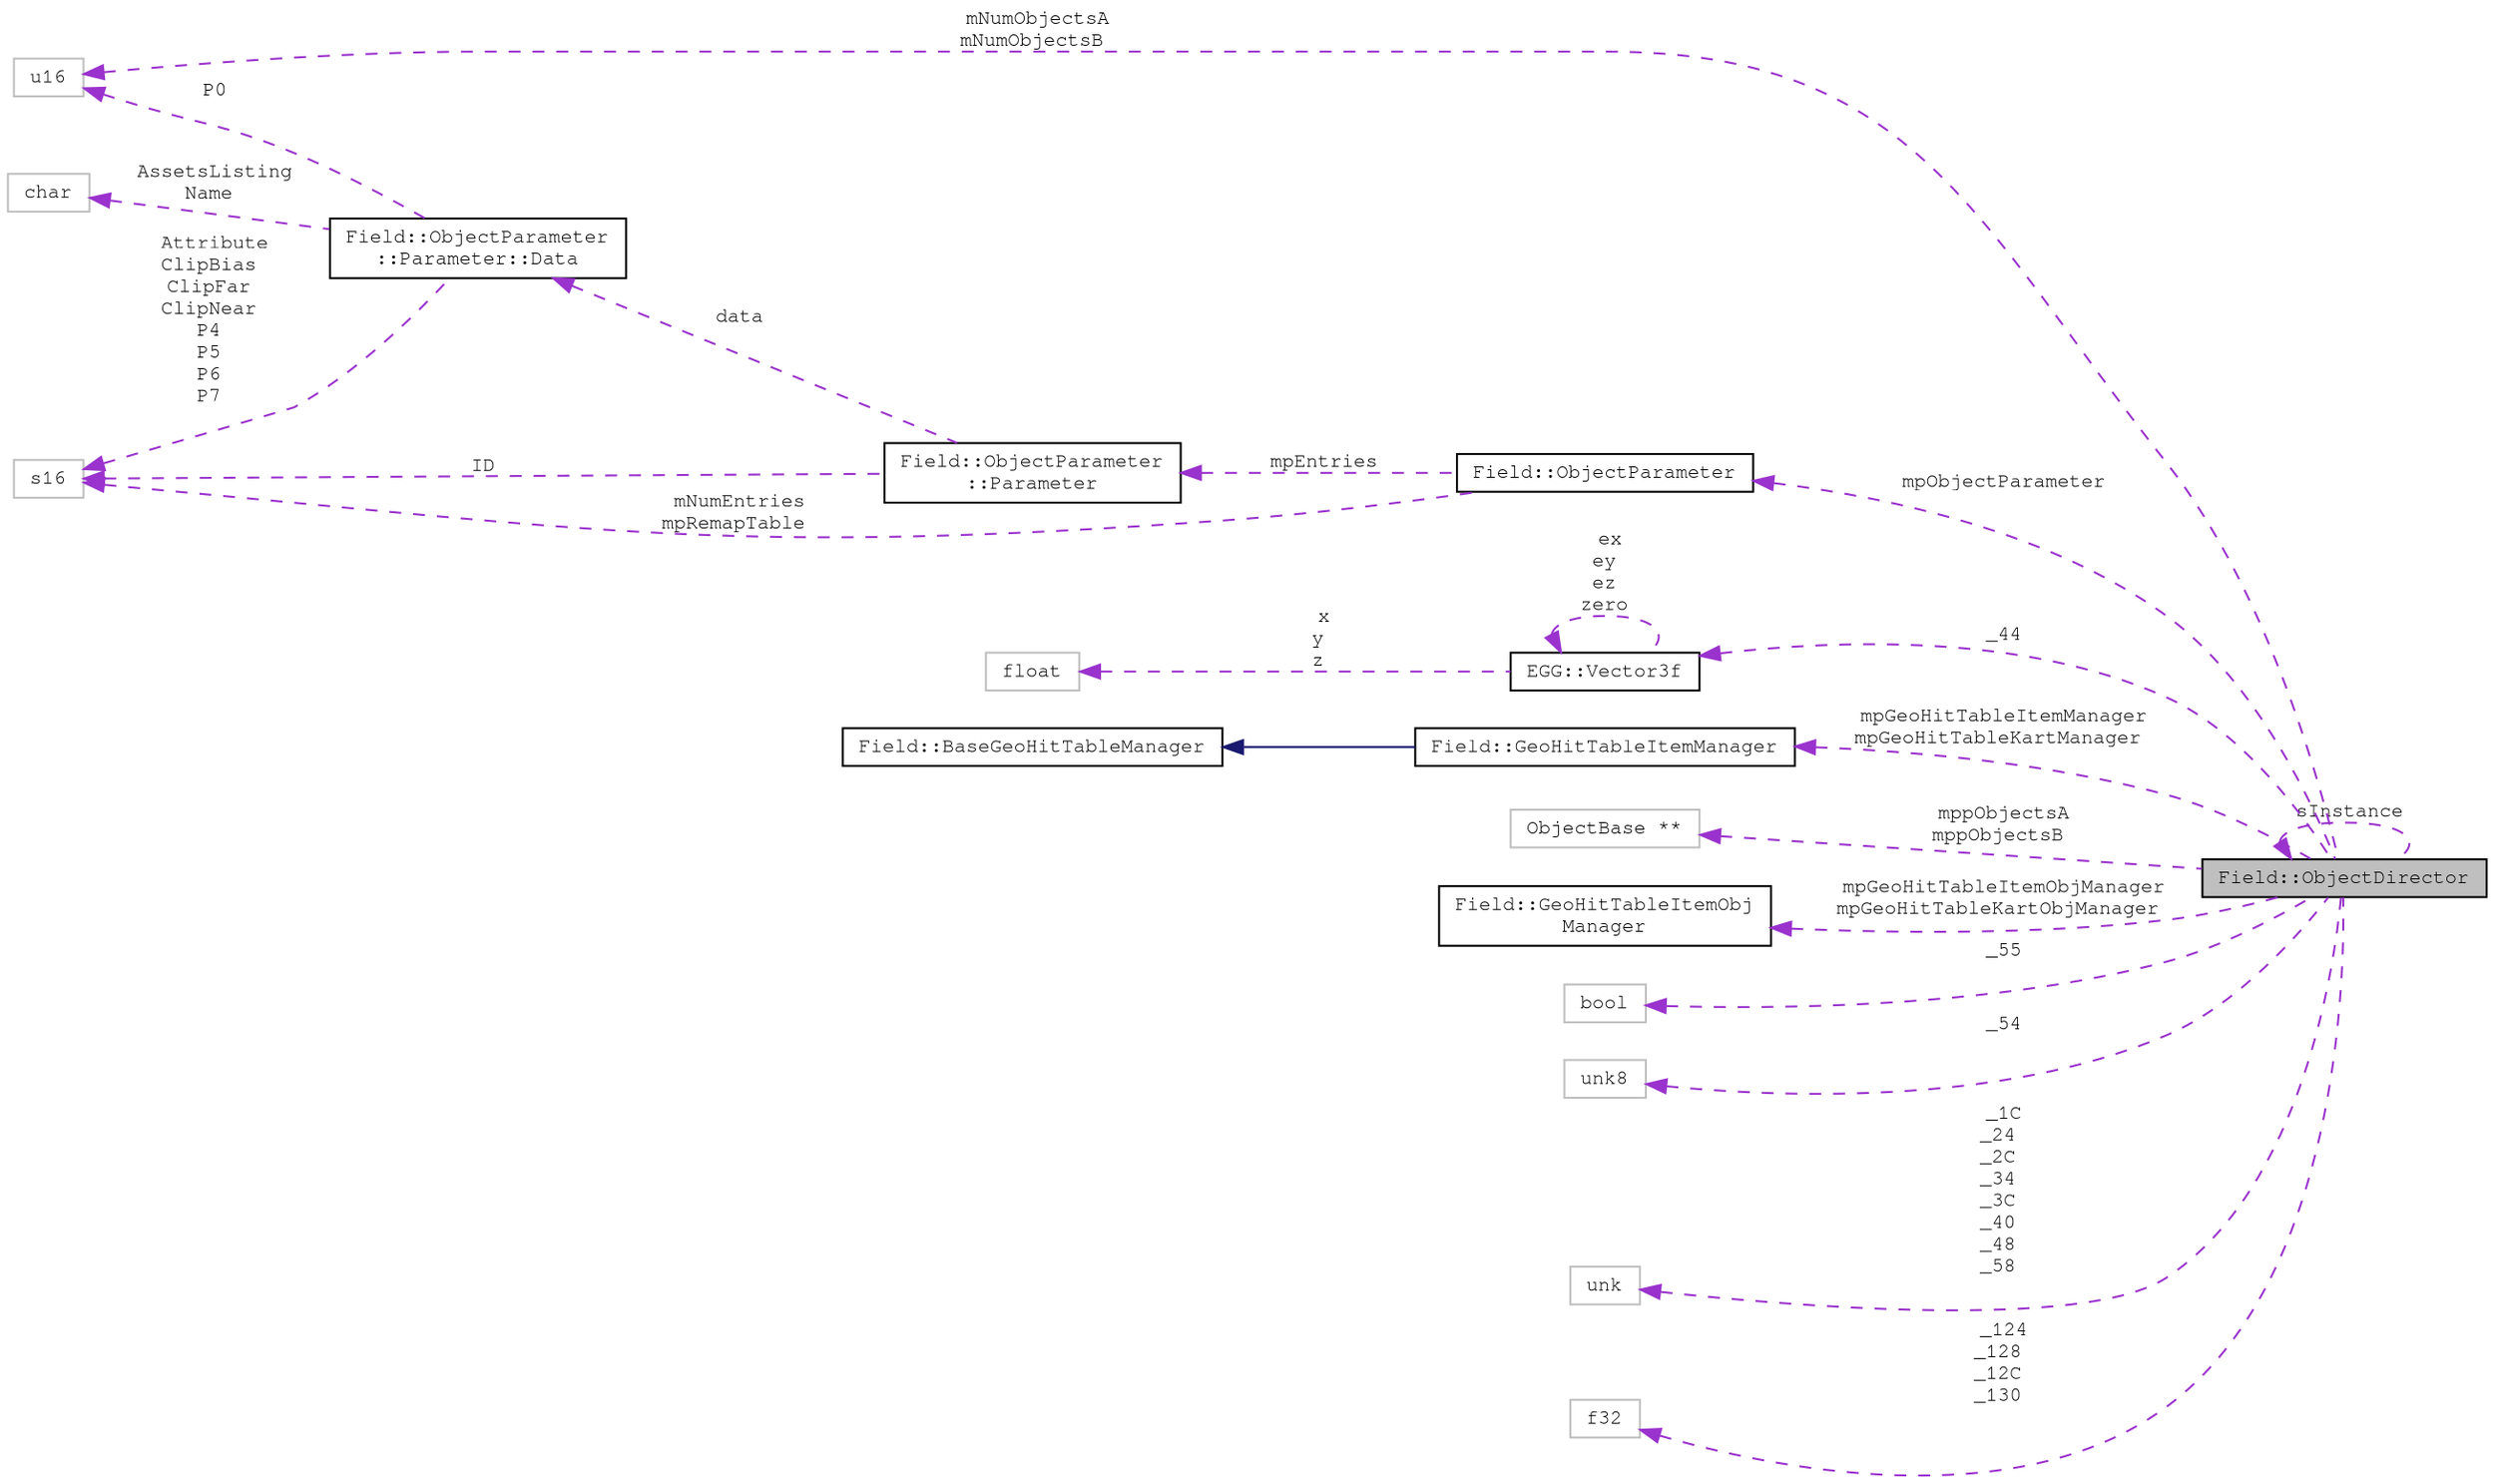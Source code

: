 digraph "Field::ObjectDirector"
{
 // LATEX_PDF_SIZE
  edge [fontname="FreeMono",fontsize="10",labelfontname="FreeMono",labelfontsize="10"];
  node [fontname="FreeMono",fontsize="10",shape=record];
  rankdir="LR";
  Node1 [label="Field::ObjectDirector",height=0.2,width=0.4,color="black", fillcolor="grey75", style="filled", fontcolor="black",tooltip=" "];
  Node2 -> Node1 [dir="back",color="darkorchid3",fontsize="10",style="dashed",label=" mNumObjectsA\nmNumObjectsB" ,fontname="FreeMono"];
  Node2 [label="u16",height=0.2,width=0.4,color="grey75", fillcolor="white", style="filled",tooltip=" "];
  Node3 -> Node1 [dir="back",color="darkorchid3",fontsize="10",style="dashed",label=" _44" ,fontname="FreeMono"];
  Node3 [label="EGG::Vector3f",height=0.2,width=0.4,color="black", fillcolor="white", style="filled",URL="$struct_e_g_g_1_1_vector3f.html",tooltip=" "];
  Node4 -> Node3 [dir="back",color="darkorchid3",fontsize="10",style="dashed",label=" x\ny\nz" ,fontname="FreeMono"];
  Node4 [label="float",height=0.2,width=0.4,color="grey75", fillcolor="white", style="filled",tooltip=" "];
  Node3 -> Node3 [dir="back",color="darkorchid3",fontsize="10",style="dashed",label=" ex\ney\nez\nzero" ,fontname="FreeMono"];
  Node5 -> Node1 [dir="back",color="darkorchid3",fontsize="10",style="dashed",label=" mpGeoHitTableItemManager\nmpGeoHitTableKartManager" ,fontname="FreeMono"];
  Node5 [label="Field::GeoHitTableItemManager",height=0.2,width=0.4,color="black", fillcolor="white", style="filled",URL="$class_field_1_1_geo_hit_table_item_manager.html",tooltip=" "];
  Node6 -> Node5 [dir="back",color="midnightblue",fontsize="10",style="solid",fontname="FreeMono"];
  Node6 [label="Field::BaseGeoHitTableManager",height=0.2,width=0.4,color="black", fillcolor="white", style="filled",URL="$class_field_1_1_base_geo_hit_table_manager.html",tooltip=" "];
  Node1 -> Node1 [dir="back",color="darkorchid3",fontsize="10",style="dashed",label=" sInstance" ,fontname="FreeMono"];
  Node7 -> Node1 [dir="back",color="darkorchid3",fontsize="10",style="dashed",label=" mppObjectsA\nmppObjectsB" ,fontname="FreeMono"];
  Node7 [label="ObjectBase **",height=0.2,width=0.4,color="grey75", fillcolor="white", style="filled",tooltip=" "];
  Node8 -> Node1 [dir="back",color="darkorchid3",fontsize="10",style="dashed",label=" mpGeoHitTableItemObjManager\nmpGeoHitTableKartObjManager" ,fontname="FreeMono"];
  Node8 [label="Field::GeoHitTableItemObj\lManager",height=0.2,width=0.4,color="black", fillcolor="white", style="filled",URL="$class_field_1_1_geo_hit_table_item_obj_manager.html",tooltip=" "];
  Node9 -> Node1 [dir="back",color="darkorchid3",fontsize="10",style="dashed",label=" _55" ,fontname="FreeMono"];
  Node9 [label="bool",height=0.2,width=0.4,color="grey75", fillcolor="white", style="filled",tooltip=" "];
  Node10 -> Node1 [dir="back",color="darkorchid3",fontsize="10",style="dashed",label=" _54" ,fontname="FreeMono"];
  Node10 [label="unk8",height=0.2,width=0.4,color="grey75", fillcolor="white", style="filled",tooltip=" "];
  Node11 -> Node1 [dir="back",color="darkorchid3",fontsize="10",style="dashed",label=" _1C\n_24\n_2C\n_34\n_3C\n_40\n_48\n_58" ,fontname="FreeMono"];
  Node11 [label="unk",height=0.2,width=0.4,color="grey75", fillcolor="white", style="filled",tooltip=" "];
  Node12 -> Node1 [dir="back",color="darkorchid3",fontsize="10",style="dashed",label=" _124\n_128\n_12C\n_130" ,fontname="FreeMono"];
  Node12 [label="f32",height=0.2,width=0.4,color="grey75", fillcolor="white", style="filled",tooltip=" "];
  Node13 -> Node1 [dir="back",color="darkorchid3",fontsize="10",style="dashed",label=" mpObjectParameter" ,fontname="FreeMono"];
  Node13 [label="Field::ObjectParameter",height=0.2,width=0.4,color="black", fillcolor="white", style="filled",URL="$class_field_1_1_object_parameter.html",tooltip=" "];
  Node14 -> Node13 [dir="back",color="darkorchid3",fontsize="10",style="dashed",label=" mNumEntries\nmpRemapTable" ,fontname="FreeMono"];
  Node14 [label="s16",height=0.2,width=0.4,color="grey75", fillcolor="white", style="filled",tooltip=" "];
  Node15 -> Node13 [dir="back",color="darkorchid3",fontsize="10",style="dashed",label=" mpEntries" ,fontname="FreeMono"];
  Node15 [label="Field::ObjectParameter\l::Parameter",height=0.2,width=0.4,color="black", fillcolor="white", style="filled",URL="$class_field_1_1_object_parameter.html#struct_field_1_1_object_parameter_1_1_parameter",tooltip="sizeof=0x74"];
  Node14 -> Node15 [dir="back",color="darkorchid3",fontsize="10",style="dashed",label=" ID" ,fontname="FreeMono"];
  Node16 -> Node15 [dir="back",color="darkorchid3",fontsize="10",style="dashed",label=" data" ,fontname="FreeMono"];
  Node16 [label="Field::ObjectParameter\l::Parameter::Data",height=0.2,width=0.4,color="black", fillcolor="white", style="filled",URL="$class_field_1_1_object_parameter.html#struct_field_1_1_object_parameter_1_1_parameter_1_1_data",tooltip=" "];
  Node14 -> Node16 [dir="back",color="darkorchid3",fontsize="10",style="dashed",label=" Attribute\nClipBias\nClipFar\nClipNear\nP4\nP5\nP6\nP7" ,fontname="FreeMono"];
  Node2 -> Node16 [dir="back",color="darkorchid3",fontsize="10",style="dashed",label=" P0" ,fontname="FreeMono"];
  Node17 -> Node16 [dir="back",color="darkorchid3",fontsize="10",style="dashed",label=" AssetsListing\nName" ,fontname="FreeMono"];
  Node17 [label="char",height=0.2,width=0.4,color="grey75", fillcolor="white", style="filled",tooltip=" "];
}
